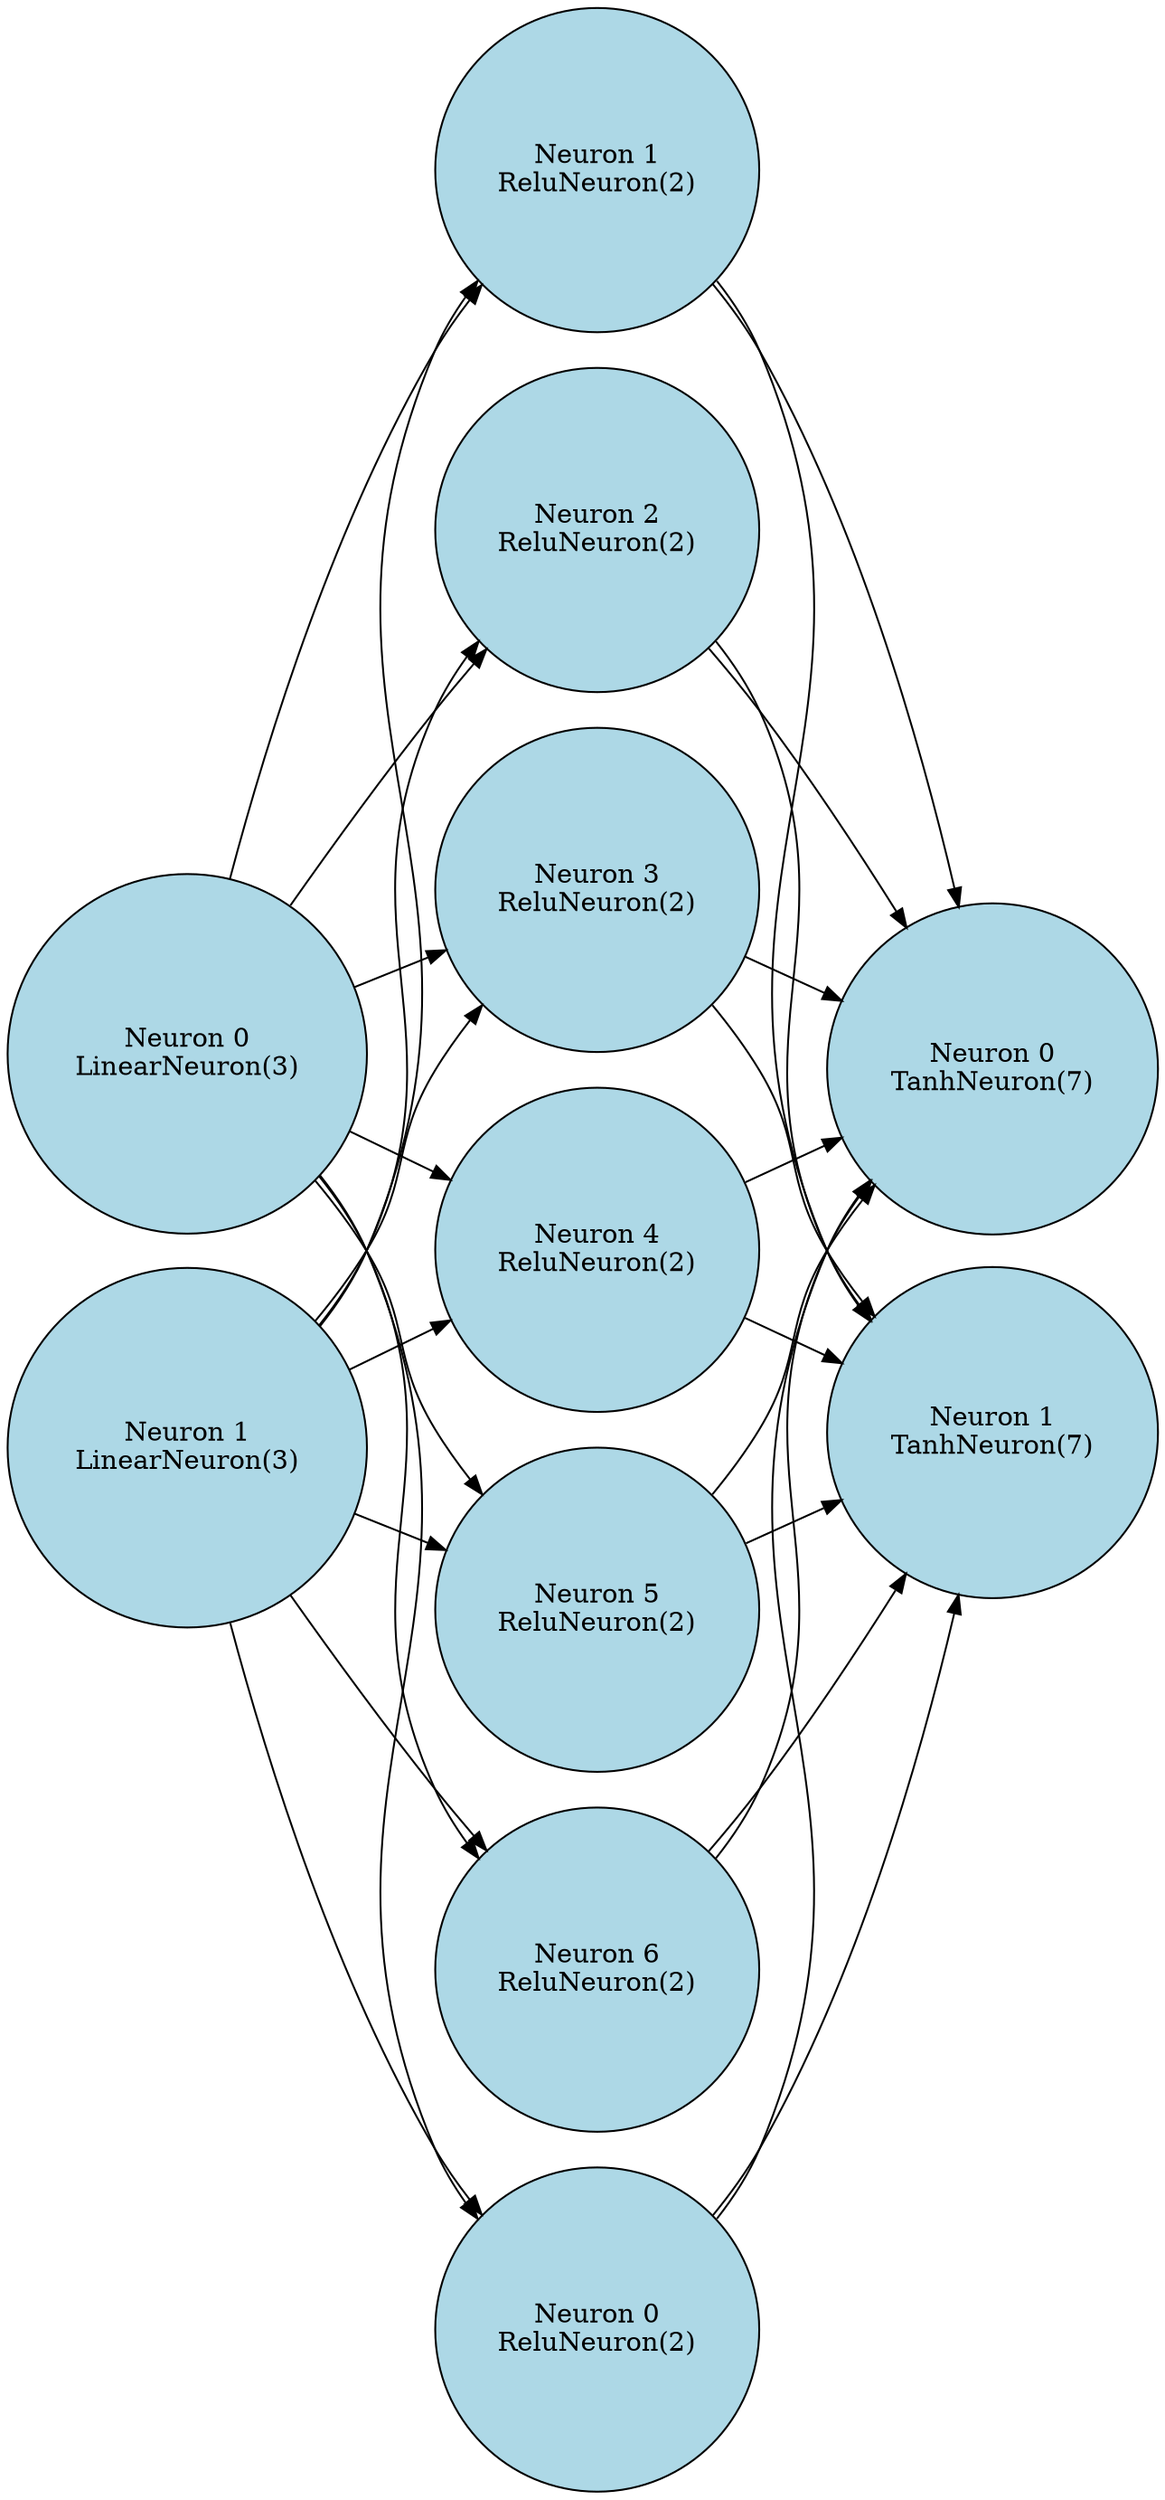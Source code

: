 digraph {
	graph [rankdir=LR]
	layer0_neuron0 [label="Neuron 0
LinearNeuron(3)" fillcolor=lightblue shape=circle style=filled]
	layer0_neuron1 [label="Neuron 1
LinearNeuron(3)" fillcolor=lightblue shape=circle style=filled]
	layer1_neuron0 [label="Neuron 0
ReluNeuron(2)" fillcolor=lightblue shape=circle style=filled]
	layer1_neuron1 [label="Neuron 1
ReluNeuron(2)" fillcolor=lightblue shape=circle style=filled]
	layer1_neuron2 [label="Neuron 2
ReluNeuron(2)" fillcolor=lightblue shape=circle style=filled]
	layer1_neuron3 [label="Neuron 3
ReluNeuron(2)" fillcolor=lightblue shape=circle style=filled]
	layer1_neuron4 [label="Neuron 4
ReluNeuron(2)" fillcolor=lightblue shape=circle style=filled]
	layer1_neuron5 [label="Neuron 5
ReluNeuron(2)" fillcolor=lightblue shape=circle style=filled]
	layer1_neuron6 [label="Neuron 6
ReluNeuron(2)" fillcolor=lightblue shape=circle style=filled]
	layer2_neuron0 [label="Neuron 0
TanhNeuron(7)" fillcolor=lightblue shape=circle style=filled]
	layer2_neuron1 [label="Neuron 1
TanhNeuron(7)" fillcolor=lightblue shape=circle style=filled]
	layer0_neuron0 -> layer1_neuron0
	layer0_neuron0 -> layer1_neuron1
	layer0_neuron0 -> layer1_neuron2
	layer0_neuron0 -> layer1_neuron3
	layer0_neuron0 -> layer1_neuron4
	layer0_neuron0 -> layer1_neuron5
	layer0_neuron0 -> layer1_neuron6
	layer0_neuron1 -> layer1_neuron0
	layer0_neuron1 -> layer1_neuron1
	layer0_neuron1 -> layer1_neuron2
	layer0_neuron1 -> layer1_neuron3
	layer0_neuron1 -> layer1_neuron4
	layer0_neuron1 -> layer1_neuron5
	layer0_neuron1 -> layer1_neuron6
	layer1_neuron0 -> layer2_neuron0
	layer1_neuron0 -> layer2_neuron1
	layer1_neuron1 -> layer2_neuron0
	layer1_neuron1 -> layer2_neuron1
	layer1_neuron2 -> layer2_neuron0
	layer1_neuron2 -> layer2_neuron1
	layer1_neuron3 -> layer2_neuron0
	layer1_neuron3 -> layer2_neuron1
	layer1_neuron4 -> layer2_neuron0
	layer1_neuron4 -> layer2_neuron1
	layer1_neuron5 -> layer2_neuron0
	layer1_neuron5 -> layer2_neuron1
	layer1_neuron6 -> layer2_neuron0
	layer1_neuron6 -> layer2_neuron1
}
